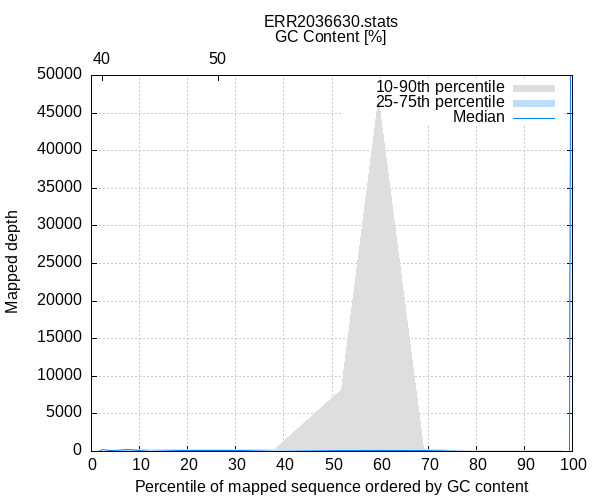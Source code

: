 
            set terminal png size 600,500 truecolor
            set output "ERR2036630-gc-depth.png"
            set grid xtics ytics y2tics back lc rgb "#cccccc"
            set ylabel "Mapped depth"
            set xlabel "Percentile of mapped sequence ordered by GC content"
            set x2label "GC Content [%]"
            set title "ERR2036630.stats" noenhanced
            set x2tics ("30" 2.326,"40" 2.326,"50" 26.357)
            set xtics nomirror
            set xrange [0.1:99.9]

            plot '-' using 1:2:3 with filledcurve lt 1 lc rgb "#dedede" t '10-90th percentile' , \
                 '-' using 1:2:3 with filledcurve lt 1 lc rgb "#bbdeff" t '25-75th percentile' , \
                 '-' using 1:2 with lines lc rgb "#0084ff" t 'Median'
        1.550	0.000	0.000
2.326	236.888	236.888
3.876	51.600	144.498
4.651	158.286	158.286
7.752	14.895	314.316
12.403	12.300	217.322
18.605	5.923	298.501
26.357	11.960	289.531
31.008	41.249	258.468
37.984	5.747	302.070
51.938	41.119	8184.334
59.690	21.447	46754.020
68.992	40.538	464.486
78.295	17.212	183.164
92.248	4.510	73.794
97.674	5.161	91.143
98.450	35.689	35.689
99.225	3.073	3.073
100.000	123072.562	123072.562
end
1.550	0.000	0.000
2.326	236.888	236.888
3.876	51.600	144.498
4.651	158.286	158.286
7.752	45.156	309.745
12.403	51.381	175.396
18.605	19.209	148.698
26.357	32.531	134.339
31.008	71.274	161.143
37.984	25.855	145.366
51.938	56.640	121.035
59.690	36.975	349.530
68.992	53.567	112.702
78.295	34.839	65.155
92.248	13.345	40.422
97.674	14.853	59.205
98.450	35.689	35.689
99.225	3.073	3.073
100.000	123072.562	123072.562
end
1.550	0.000
2.326	236.888
3.876	98.049
4.651	158.286
7.752	215.985
12.403	66.390
18.605	72.491
26.357	72.552
31.008	98.524
37.984	55.128
51.938	82.489
59.690	81.040
68.992	73.958
78.295	43.082
92.248	25.020
97.674	22.881
98.450	35.689
99.225	3.073
100.000	123072.562
end
